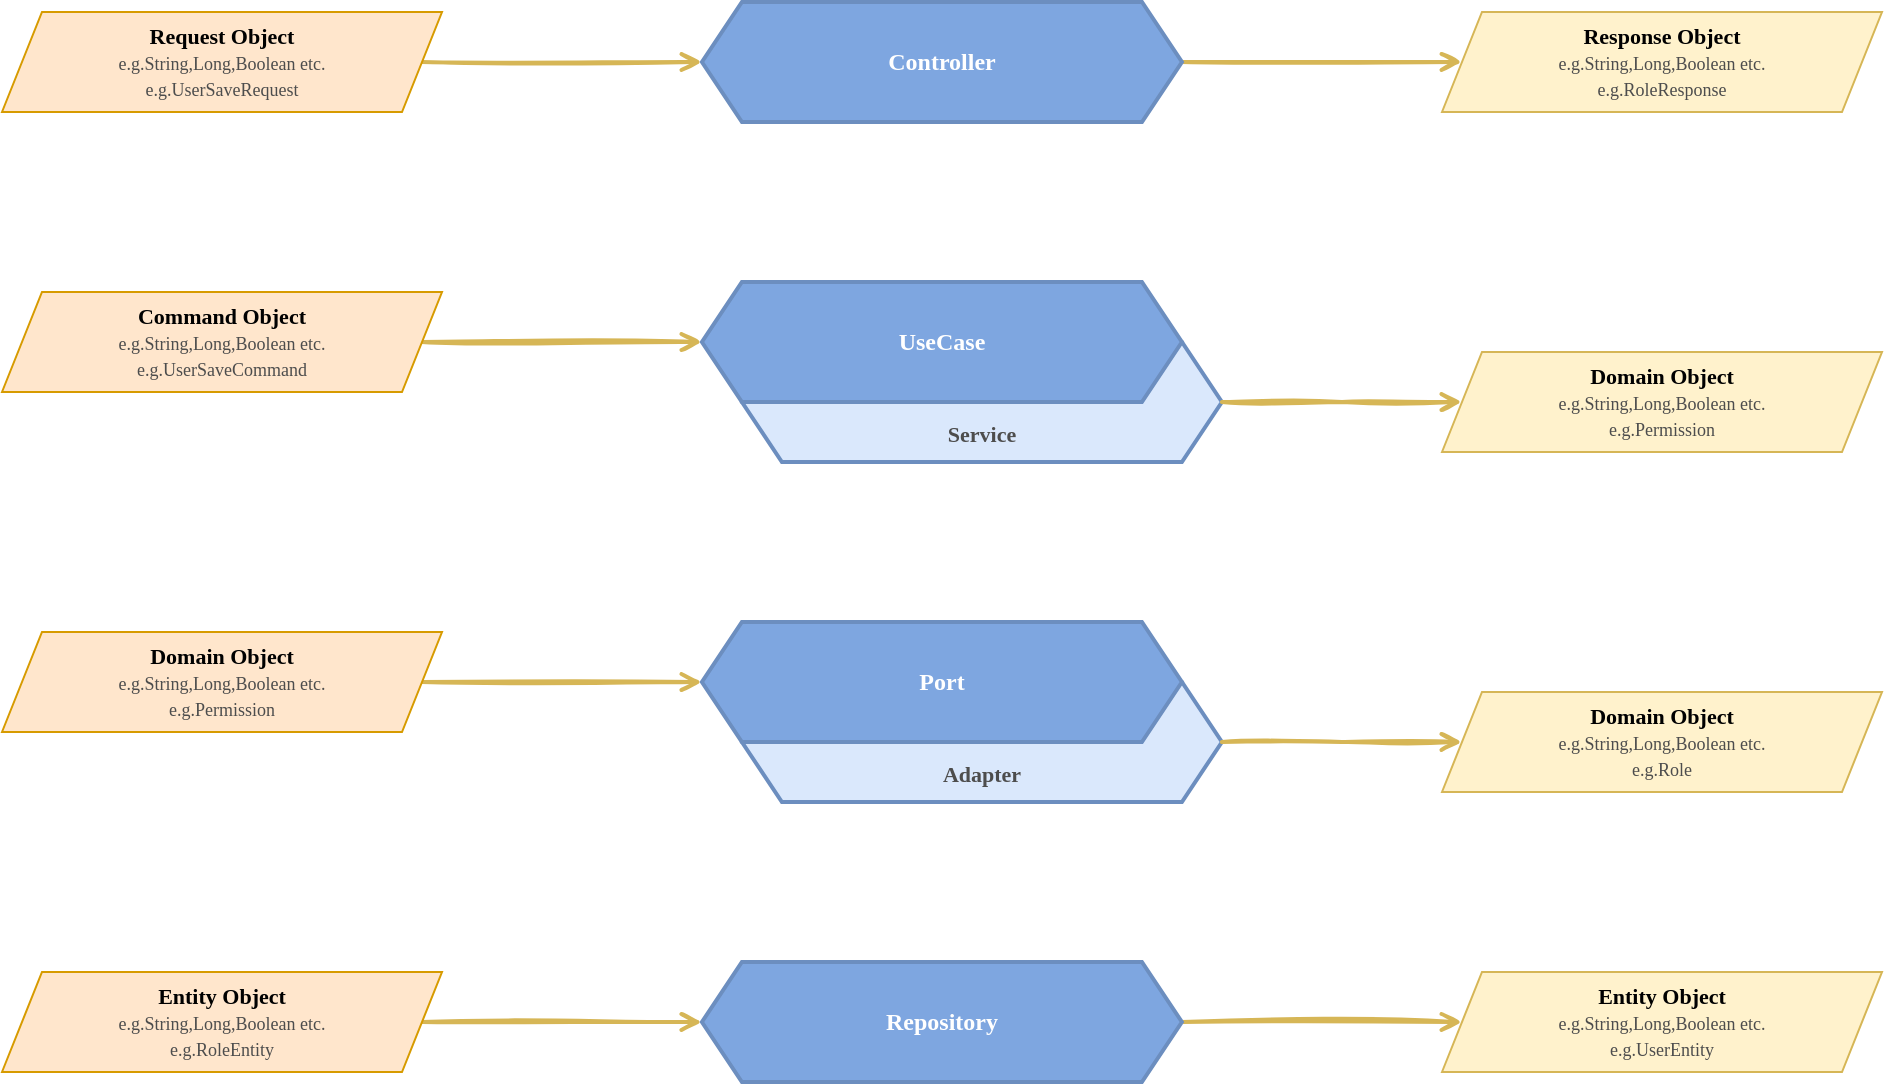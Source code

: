 <mxfile version="17.2.4" type="device"><diagram id="UFtvnoaTi0g4s00rDbB8" name="Page-1"><mxGraphModel dx="1106" dy="765" grid="1" gridSize="10" guides="1" tooltips="1" connect="1" arrows="1" fold="1" page="1" pageScale="1" pageWidth="850" pageHeight="1100" math="0" shadow="0"><root><mxCell id="0"/><mxCell id="1" parent="0"/><mxCell id="Izh2MqQQKWWqUKpUe7pz-3" value="&lt;b&gt;&lt;sup&gt;&lt;font style=&quot;font-size: 11px&quot;&gt;Service&lt;/font&gt;&lt;/sup&gt;&lt;/b&gt;" style="shape=hexagon;perimeter=hexagonPerimeter2;whiteSpace=wrap;html=1;fixedSize=1;spacing=2;verticalAlign=bottom;fontFamily=SF Mono;fontStyle=0;strokeWidth=2;strokeColor=#6c8ebf;fillColor=#dae8fc;fontColor=#4D4D4D;" parent="1" vertex="1"><mxGeometry x="599.96" y="390" width="240" height="60" as="geometry"/></mxCell><mxCell id="Izh2MqQQKWWqUKpUe7pz-6" style="edgeStyle=orthogonalEdgeStyle;rounded=0;orthogonalLoop=1;jettySize=auto;html=1;endArrow=open;endFill=0;entryX=0;entryY=0.5;entryDx=0;entryDy=0;fillColor=#fff2cc;strokeColor=#d6b656;strokeWidth=2;sketch=1;" parent="1" target="Izh2MqQQKWWqUKpUe7pz-8" edge="1"><mxGeometry relative="1" as="geometry"><mxPoint x="559.96" y="370" as="targetPoint"/><mxPoint x="439.96" y="390" as="sourcePoint"/><Array as="points"><mxPoint x="439.96" y="390"/></Array></mxGeometry></mxCell><mxCell id="Izh2MqQQKWWqUKpUe7pz-7" style="edgeStyle=orthogonalEdgeStyle;rounded=0;orthogonalLoop=1;jettySize=auto;html=1;exitX=1;exitY=0.5;exitDx=0;exitDy=0;endArrow=open;endFill=0;strokeWidth=2;fillColor=#fff2cc;strokeColor=#d6b656;sketch=1;" parent="1" source="Izh2MqQQKWWqUKpUe7pz-3" edge="1"><mxGeometry relative="1" as="geometry"><mxPoint x="959.96" y="420" as="targetPoint"/></mxGeometry></mxCell><mxCell id="Izh2MqQQKWWqUKpUe7pz-8" value="UseCase" style="shape=hexagon;perimeter=hexagonPerimeter2;whiteSpace=wrap;html=1;fixedSize=1;fontFamily=SF Mono;fontStyle=1;strokeWidth=2;fillColor=#7EA6E0;strokeColor=#6C8EBF;fontColor=#FFFFFF;" parent="1" vertex="1"><mxGeometry x="579.96" y="360" width="240" height="60" as="geometry"/></mxCell><mxCell id="Izh2MqQQKWWqUKpUe7pz-33" style="edgeStyle=orthogonalEdgeStyle;orthogonalLoop=1;jettySize=auto;html=1;endArrow=open;endFill=0;entryX=0;entryY=0.5;entryDx=0;entryDy=0;startArrow=none;shadow=0;sketch=1;strokeColor=#d6b656;labelBorderColor=#FFFFFF;strokeWidth=2;jumpStyle=none;fillColor=#fff2cc;rounded=0;" parent="1" target="Izh2MqQQKWWqUKpUe7pz-35" edge="1"><mxGeometry relative="1" as="geometry"><mxPoint x="559.98" y="230" as="targetPoint"/><mxPoint x="440" y="250" as="sourcePoint"/><Array as="points"><mxPoint x="439.98" y="250"/></Array></mxGeometry></mxCell><mxCell id="Izh2MqQQKWWqUKpUe7pz-34" style="edgeStyle=orthogonalEdgeStyle;rounded=0;orthogonalLoop=1;jettySize=auto;html=1;exitX=1;exitY=0.5;exitDx=0;exitDy=0;endArrow=open;endFill=0;fillColor=#fff2cc;strokeColor=#d6b656;sketch=1;strokeWidth=2;" parent="1" source="Izh2MqQQKWWqUKpUe7pz-35" edge="1"><mxGeometry relative="1" as="geometry"><mxPoint x="959.98" y="250" as="targetPoint"/><mxPoint x="839.98" y="280.0" as="sourcePoint"/><Array as="points"><mxPoint x="959.98" y="250"/></Array></mxGeometry></mxCell><mxCell id="Izh2MqQQKWWqUKpUe7pz-35" value="Controller" style="shape=hexagon;perimeter=hexagonPerimeter2;whiteSpace=wrap;html=1;fixedSize=1;fontFamily=SF Mono;fontStyle=1;strokeWidth=2;fillColor=#7EA6E0;strokeColor=#6C8EBF;fontColor=#FFFFFF;" parent="1" vertex="1"><mxGeometry x="579.98" y="220" width="240" height="60" as="geometry"/></mxCell><mxCell id="Izh2MqQQKWWqUKpUe7pz-36" value="&lt;b&gt;&lt;sup&gt;&lt;font style=&quot;font-size: 11px&quot;&gt;Adapter&lt;/font&gt;&lt;/sup&gt;&lt;/b&gt;" style="shape=hexagon;perimeter=hexagonPerimeter2;whiteSpace=wrap;html=1;fixedSize=1;spacing=2;verticalAlign=bottom;fontFamily=SF Mono;fontStyle=0;strokeWidth=2;strokeColor=#6c8ebf;fillColor=#dae8fc;fontColor=#4D4D4D;" parent="1" vertex="1"><mxGeometry x="599.96" y="560" width="240" height="60" as="geometry"/></mxCell><mxCell id="Izh2MqQQKWWqUKpUe7pz-37" style="edgeStyle=orthogonalEdgeStyle;rounded=0;orthogonalLoop=1;jettySize=auto;html=1;endArrow=open;endFill=0;entryX=0;entryY=0.5;entryDx=0;entryDy=0;sketch=1;strokeWidth=2;fillColor=#fff2cc;strokeColor=#d6b656;" parent="1" target="Izh2MqQQKWWqUKpUe7pz-39" edge="1"><mxGeometry relative="1" as="geometry"><mxPoint x="559.96" y="540" as="targetPoint"/><mxPoint x="439.96" y="560.0" as="sourcePoint"/><Array as="points"><mxPoint x="439.96" y="560"/></Array></mxGeometry></mxCell><mxCell id="Izh2MqQQKWWqUKpUe7pz-38" style="edgeStyle=orthogonalEdgeStyle;rounded=0;orthogonalLoop=1;jettySize=auto;html=1;exitX=1;exitY=0.5;exitDx=0;exitDy=0;endArrow=open;endFill=0;sketch=1;strokeWidth=2;fillColor=#fff2cc;strokeColor=#d6b656;" parent="1" source="Izh2MqQQKWWqUKpUe7pz-36" edge="1"><mxGeometry relative="1" as="geometry"><mxPoint x="959.96" y="590.0" as="targetPoint"/></mxGeometry></mxCell><mxCell id="Izh2MqQQKWWqUKpUe7pz-39" value="Port" style="shape=hexagon;perimeter=hexagonPerimeter2;whiteSpace=wrap;html=1;fixedSize=1;fontFamily=SF Mono;fontStyle=1;strokeWidth=2;fillColor=#7EA6E0;strokeColor=#6c8ebf;fontColor=#FFFFFF;" parent="1" vertex="1"><mxGeometry x="579.96" y="530" width="240" height="60" as="geometry"/></mxCell><mxCell id="Izh2MqQQKWWqUKpUe7pz-49" style="edgeStyle=orthogonalEdgeStyle;rounded=0;orthogonalLoop=1;jettySize=auto;html=1;endArrow=open;endFill=0;entryX=0;entryY=0.5;entryDx=0;entryDy=0;fillColor=#fff2cc;strokeColor=#d6b656;strokeWidth=2;sketch=1;" parent="1" target="Izh2MqQQKWWqUKpUe7pz-51" edge="1"><mxGeometry relative="1" as="geometry"><mxPoint x="559.96" y="710" as="targetPoint"/><mxPoint x="439.96" y="730.0" as="sourcePoint"/><Array as="points"><mxPoint x="439.96" y="730"/></Array></mxGeometry></mxCell><mxCell id="Izh2MqQQKWWqUKpUe7pz-50" style="edgeStyle=orthogonalEdgeStyle;rounded=0;orthogonalLoop=1;jettySize=auto;html=1;exitX=1;exitY=0.5;exitDx=0;exitDy=0;endArrow=open;endFill=0;fillColor=#fff2cc;strokeColor=#d6b656;strokeWidth=2;sketch=1;" parent="1" source="Izh2MqQQKWWqUKpUe7pz-51" edge="1"><mxGeometry relative="1" as="geometry"><mxPoint x="959.96" y="730.0" as="targetPoint"/><mxPoint x="839.96" y="760.0" as="sourcePoint"/><Array as="points"><mxPoint x="959.96" y="730"/></Array></mxGeometry></mxCell><mxCell id="Izh2MqQQKWWqUKpUe7pz-51" value="Repository" style="shape=hexagon;perimeter=hexagonPerimeter2;whiteSpace=wrap;html=1;fixedSize=1;fontFamily=SF Mono;fontStyle=1;strokeWidth=2;fillColor=#7EA6E0;strokeColor=#6c8ebf;fontColor=#FFFFFF;" parent="1" vertex="1"><mxGeometry x="579.96" y="700" width="240" height="60" as="geometry"/></mxCell><mxCell id="Izh2MqQQKWWqUKpUe7pz-56" value="&lt;b style=&quot;color: rgb(0 , 0 , 0)&quot;&gt;Request Object&lt;/b&gt;&lt;br&gt;&lt;span style=&quot;color: rgb(77 , 77 , 77) ; font-size: 9px&quot;&gt;e.g.String,Long,Boolean etc.&lt;/span&gt;&lt;br style=&quot;color: rgb(77 , 77 , 77) ; font-size: 9px&quot;&gt;&lt;font style=&quot;font-size: 9px&quot; color=&quot;#4d4d4d&quot;&gt;e.g.UserSaveRequest&lt;/font&gt;" style="shape=parallelogram;perimeter=parallelogramPerimeter;whiteSpace=wrap;html=1;fixedSize=1;rounded=0;shadow=0;sketch=0;fontFamily=SF Mono;fontSize=11;strokeColor=#d79b00;strokeWidth=1;fillColor=#ffe6cc;" parent="1" vertex="1"><mxGeometry x="230" y="225" width="220" height="50" as="geometry"/></mxCell><mxCell id="Izh2MqQQKWWqUKpUe7pz-58" value="&lt;b style=&quot;color: rgb(0 , 0 , 0)&quot;&gt;Response Object&lt;/b&gt;&lt;br&gt;&lt;span style=&quot;color: rgb(77 , 77 , 77) ; font-size: 9px&quot;&gt;e.g.String,Long,Boolean etc.&lt;/span&gt;&lt;br style=&quot;color: rgb(77 , 77 , 77) ; font-size: 9px&quot;&gt;&lt;font style=&quot;font-size: 9px&quot; color=&quot;#4d4d4d&quot;&gt;e.g.RoleResponse&lt;/font&gt;" style="shape=parallelogram;perimeter=parallelogramPerimeter;whiteSpace=wrap;html=1;fixedSize=1;rounded=0;shadow=0;sketch=0;fontFamily=SF Mono;fontSize=11;strokeColor=#d6b656;strokeWidth=1;fillColor=#fff2cc;" parent="1" vertex="1"><mxGeometry x="950" y="225" width="220" height="50" as="geometry"/></mxCell><mxCell id="Izh2MqQQKWWqUKpUe7pz-69" value="&lt;b style=&quot;color: rgb(0 , 0 , 0)&quot;&gt;Command Object&lt;/b&gt;&lt;br&gt;&lt;font style=&quot;font-size: 9px&quot; color=&quot;#4d4d4d&quot;&gt;e.g.String,Long,Boolean etc.&lt;br&gt;&lt;/font&gt;&lt;span style=&quot;color: rgb(77 , 77 , 77) ; font-size: 9px&quot;&gt;e.g.UserSaveCommand&lt;/span&gt;" style="shape=parallelogram;perimeter=parallelogramPerimeter;whiteSpace=wrap;html=1;fixedSize=1;rounded=0;shadow=0;sketch=0;fontFamily=SF Mono;fontSize=11;strokeColor=#d79b00;strokeWidth=1;fillColor=#ffe6cc;" parent="1" vertex="1"><mxGeometry x="230" y="365" width="220" height="50" as="geometry"/></mxCell><mxCell id="Izh2MqQQKWWqUKpUe7pz-70" value="&lt;b style=&quot;color: rgb(0 , 0 , 0)&quot;&gt;Domain Object&lt;/b&gt;&lt;br&gt;&lt;span style=&quot;color: rgb(77 , 77 , 77) ; font-size: 9px&quot;&gt;e.g.String,Long,Boolean etc.&lt;/span&gt;&lt;br style=&quot;color: rgb(77 , 77 , 77) ; font-size: 9px&quot;&gt;&lt;font style=&quot;font-size: 9px&quot; color=&quot;#4d4d4d&quot;&gt;e.g.Permission&lt;/font&gt;" style="shape=parallelogram;perimeter=parallelogramPerimeter;whiteSpace=wrap;html=1;fixedSize=1;rounded=0;shadow=0;sketch=0;fontFamily=SF Mono;fontSize=11;strokeColor=#d6b656;strokeWidth=1;fillColor=#fff2cc;" parent="1" vertex="1"><mxGeometry x="950" y="395" width="220" height="50" as="geometry"/></mxCell><mxCell id="Izh2MqQQKWWqUKpUe7pz-71" value="&lt;b style=&quot;color: rgb(0 , 0 , 0)&quot;&gt;Domain Object&lt;/b&gt;&lt;br&gt;&lt;span style=&quot;color: rgb(77 , 77 , 77) ; font-size: 9px&quot;&gt;e.g.String,Long,Boolean etc.&lt;/span&gt;&lt;br style=&quot;color: rgb(77 , 77 , 77) ; font-size: 9px&quot;&gt;&lt;font style=&quot;font-size: 9px&quot; color=&quot;#4d4d4d&quot;&gt;e.g.Role&lt;/font&gt;" style="shape=parallelogram;perimeter=parallelogramPerimeter;whiteSpace=wrap;html=1;fixedSize=1;rounded=0;shadow=0;sketch=0;fontFamily=SF Mono;fontSize=11;strokeColor=#d6b656;strokeWidth=1;fillColor=#fff2cc;" parent="1" vertex="1"><mxGeometry x="950" y="565" width="220" height="50" as="geometry"/></mxCell><mxCell id="Izh2MqQQKWWqUKpUe7pz-73" value="&lt;b style=&quot;color: rgb(0 , 0 , 0)&quot;&gt;Domain Object&lt;/b&gt;&lt;br&gt;&lt;span style=&quot;color: rgb(77 , 77 , 77) ; font-size: 9px&quot;&gt;e.g.String,Long,Boolean etc.&lt;/span&gt;&lt;br style=&quot;color: rgb(77 , 77 , 77) ; font-size: 9px&quot;&gt;&lt;font style=&quot;font-size: 9px&quot; color=&quot;#4d4d4d&quot;&gt;e.g.Permission&lt;/font&gt;" style="shape=parallelogram;perimeter=parallelogramPerimeter;whiteSpace=wrap;html=1;fixedSize=1;rounded=0;shadow=0;sketch=0;fontFamily=SF Mono;fontSize=11;strokeColor=#d79b00;strokeWidth=1;fillColor=#ffe6cc;" parent="1" vertex="1"><mxGeometry x="230" y="535" width="220" height="50" as="geometry"/></mxCell><mxCell id="Izh2MqQQKWWqUKpUe7pz-74" value="&lt;b style=&quot;color: rgb(0 , 0 , 0)&quot;&gt;Entity Object&lt;/b&gt;&lt;br&gt;&lt;span style=&quot;color: rgb(77 , 77 , 77) ; font-size: 9px&quot;&gt;e.g.String,Long,Boolean etc.&lt;/span&gt;&lt;br style=&quot;color: rgb(77 , 77 , 77) ; font-size: 9px&quot;&gt;&lt;font style=&quot;font-size: 9px&quot; color=&quot;#4d4d4d&quot;&gt;e.g.UserEntity&lt;/font&gt;" style="shape=parallelogram;perimeter=parallelogramPerimeter;whiteSpace=wrap;html=1;fixedSize=1;rounded=0;shadow=0;sketch=0;fontFamily=SF Mono;fontSize=11;strokeColor=#d6b656;strokeWidth=1;fillColor=#fff2cc;" parent="1" vertex="1"><mxGeometry x="950" y="705" width="220" height="50" as="geometry"/></mxCell><mxCell id="Izh2MqQQKWWqUKpUe7pz-75" value="&lt;b style=&quot;color: rgb(0 , 0 , 0)&quot;&gt;Entity Object&lt;/b&gt;&lt;br&gt;&lt;span style=&quot;color: rgb(77 , 77 , 77) ; font-size: 9px&quot;&gt;e.g.String,Long,Boolean etc.&lt;/span&gt;&lt;br style=&quot;color: rgb(77 , 77 , 77) ; font-size: 9px&quot;&gt;&lt;font style=&quot;font-size: 9px&quot; color=&quot;#4d4d4d&quot;&gt;e.g.RoleEntity&lt;/font&gt;" style="shape=parallelogram;perimeter=parallelogramPerimeter;whiteSpace=wrap;html=1;fixedSize=1;rounded=0;shadow=0;sketch=0;fontFamily=SF Mono;fontSize=11;strokeColor=#d79b00;strokeWidth=1;fillColor=#ffe6cc;" parent="1" vertex="1"><mxGeometry x="230" y="705" width="220" height="50" as="geometry"/></mxCell></root></mxGraphModel></diagram></mxfile>